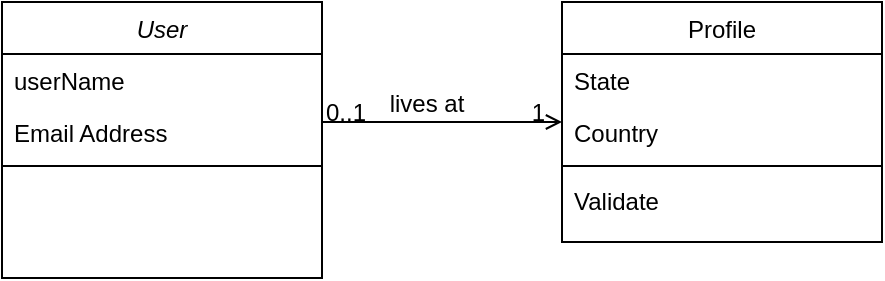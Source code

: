 <mxfile version="14.4.9" type="device"><diagram id="qw-x2dUiH-adUR5hB747" name="Page-1"><mxGraphModel dx="1635" dy="866" grid="1" gridSize="10" guides="1" tooltips="1" connect="1" arrows="1" fold="1" page="1" pageScale="1" pageWidth="850" pageHeight="1100" math="0" shadow="0"><root><mxCell id="0"/><mxCell id="1" parent="0"/><mxCell id="5eRTEgZ5JIxnrxwPeaoj-1" value="User" style="swimlane;fontStyle=2;align=center;verticalAlign=top;childLayout=stackLayout;horizontal=1;startSize=26;horizontalStack=0;resizeParent=1;resizeLast=0;collapsible=1;marginBottom=0;rounded=0;shadow=0;strokeWidth=1;" vertex="1" parent="1"><mxGeometry width="160" height="138" as="geometry"><mxRectangle x="230" y="140" width="160" height="26" as="alternateBounds"/></mxGeometry></mxCell><mxCell id="5eRTEgZ5JIxnrxwPeaoj-2" value="userName" style="text;align=left;verticalAlign=top;spacingLeft=4;spacingRight=4;overflow=hidden;rotatable=0;points=[[0,0.5],[1,0.5]];portConstraint=eastwest;" vertex="1" parent="5eRTEgZ5JIxnrxwPeaoj-1"><mxGeometry y="26" width="160" height="26" as="geometry"/></mxCell><mxCell id="5eRTEgZ5JIxnrxwPeaoj-4" value="Email Address" style="text;align=left;verticalAlign=top;spacingLeft=4;spacingRight=4;overflow=hidden;rotatable=0;points=[[0,0.5],[1,0.5]];portConstraint=eastwest;rounded=0;shadow=0;html=0;" vertex="1" parent="5eRTEgZ5JIxnrxwPeaoj-1"><mxGeometry y="52" width="160" height="26" as="geometry"/></mxCell><mxCell id="5eRTEgZ5JIxnrxwPeaoj-5" value="" style="line;html=1;strokeWidth=1;align=left;verticalAlign=middle;spacingTop=-1;spacingLeft=3;spacingRight=3;rotatable=0;labelPosition=right;points=[];portConstraint=eastwest;" vertex="1" parent="5eRTEgZ5JIxnrxwPeaoj-1"><mxGeometry y="78" width="160" height="8" as="geometry"/></mxCell><mxCell id="5eRTEgZ5JIxnrxwPeaoj-18" value="Profile" style="swimlane;fontStyle=0;align=center;verticalAlign=top;childLayout=stackLayout;horizontal=1;startSize=26;horizontalStack=0;resizeParent=1;resizeLast=0;collapsible=1;marginBottom=0;rounded=0;shadow=0;strokeWidth=1;" vertex="1" parent="1"><mxGeometry x="280" width="160" height="120" as="geometry"><mxRectangle x="550" y="140" width="160" height="26" as="alternateBounds"/></mxGeometry></mxCell><mxCell id="5eRTEgZ5JIxnrxwPeaoj-21" value="State" style="text;align=left;verticalAlign=top;spacingLeft=4;spacingRight=4;overflow=hidden;rotatable=0;points=[[0,0.5],[1,0.5]];portConstraint=eastwest;rounded=0;shadow=0;html=0;" vertex="1" parent="5eRTEgZ5JIxnrxwPeaoj-18"><mxGeometry y="26" width="160" height="26" as="geometry"/></mxCell><mxCell id="5eRTEgZ5JIxnrxwPeaoj-23" value="Country" style="text;align=left;verticalAlign=top;spacingLeft=4;spacingRight=4;overflow=hidden;rotatable=0;points=[[0,0.5],[1,0.5]];portConstraint=eastwest;rounded=0;shadow=0;html=0;" vertex="1" parent="5eRTEgZ5JIxnrxwPeaoj-18"><mxGeometry y="52" width="160" height="26" as="geometry"/></mxCell><mxCell id="5eRTEgZ5JIxnrxwPeaoj-24" value="" style="line;html=1;strokeWidth=1;align=left;verticalAlign=middle;spacingTop=-1;spacingLeft=3;spacingRight=3;rotatable=0;labelPosition=right;points=[];portConstraint=eastwest;" vertex="1" parent="5eRTEgZ5JIxnrxwPeaoj-18"><mxGeometry y="78" width="160" height="8" as="geometry"/></mxCell><mxCell id="5eRTEgZ5JIxnrxwPeaoj-25" value="Validate" style="text;align=left;verticalAlign=top;spacingLeft=4;spacingRight=4;overflow=hidden;rotatable=0;points=[[0,0.5],[1,0.5]];portConstraint=eastwest;" vertex="1" parent="5eRTEgZ5JIxnrxwPeaoj-18"><mxGeometry y="86" width="160" height="26" as="geometry"/></mxCell><mxCell id="5eRTEgZ5JIxnrxwPeaoj-27" value="" style="endArrow=open;shadow=0;strokeWidth=1;rounded=0;endFill=1;edgeStyle=elbowEdgeStyle;elbow=vertical;" edge="1" parent="1" source="5eRTEgZ5JIxnrxwPeaoj-1" target="5eRTEgZ5JIxnrxwPeaoj-18"><mxGeometry x="0.5" y="41" relative="1" as="geometry"><mxPoint x="290" y="232" as="sourcePoint"/><mxPoint x="450" y="232" as="targetPoint"/><mxPoint x="-40" y="32" as="offset"/></mxGeometry></mxCell><mxCell id="5eRTEgZ5JIxnrxwPeaoj-28" value="0..1" style="resizable=0;align=left;verticalAlign=bottom;labelBackgroundColor=none;fontSize=12;" connectable="0" vertex="1" parent="5eRTEgZ5JIxnrxwPeaoj-27"><mxGeometry x="-1" relative="1" as="geometry"><mxPoint y="4" as="offset"/></mxGeometry></mxCell><mxCell id="5eRTEgZ5JIxnrxwPeaoj-29" value="1" style="resizable=0;align=right;verticalAlign=bottom;labelBackgroundColor=none;fontSize=12;" connectable="0" vertex="1" parent="5eRTEgZ5JIxnrxwPeaoj-27"><mxGeometry x="1" relative="1" as="geometry"><mxPoint x="-7" y="4" as="offset"/></mxGeometry></mxCell><mxCell id="5eRTEgZ5JIxnrxwPeaoj-30" value="lives at" style="text;html=1;resizable=0;points=[];;align=center;verticalAlign=middle;labelBackgroundColor=none;rounded=0;shadow=0;strokeWidth=1;fontSize=12;" vertex="1" connectable="0" parent="5eRTEgZ5JIxnrxwPeaoj-27"><mxGeometry x="0.5" y="49" relative="1" as="geometry"><mxPoint x="-38" y="40" as="offset"/></mxGeometry></mxCell></root></mxGraphModel></diagram></mxfile>